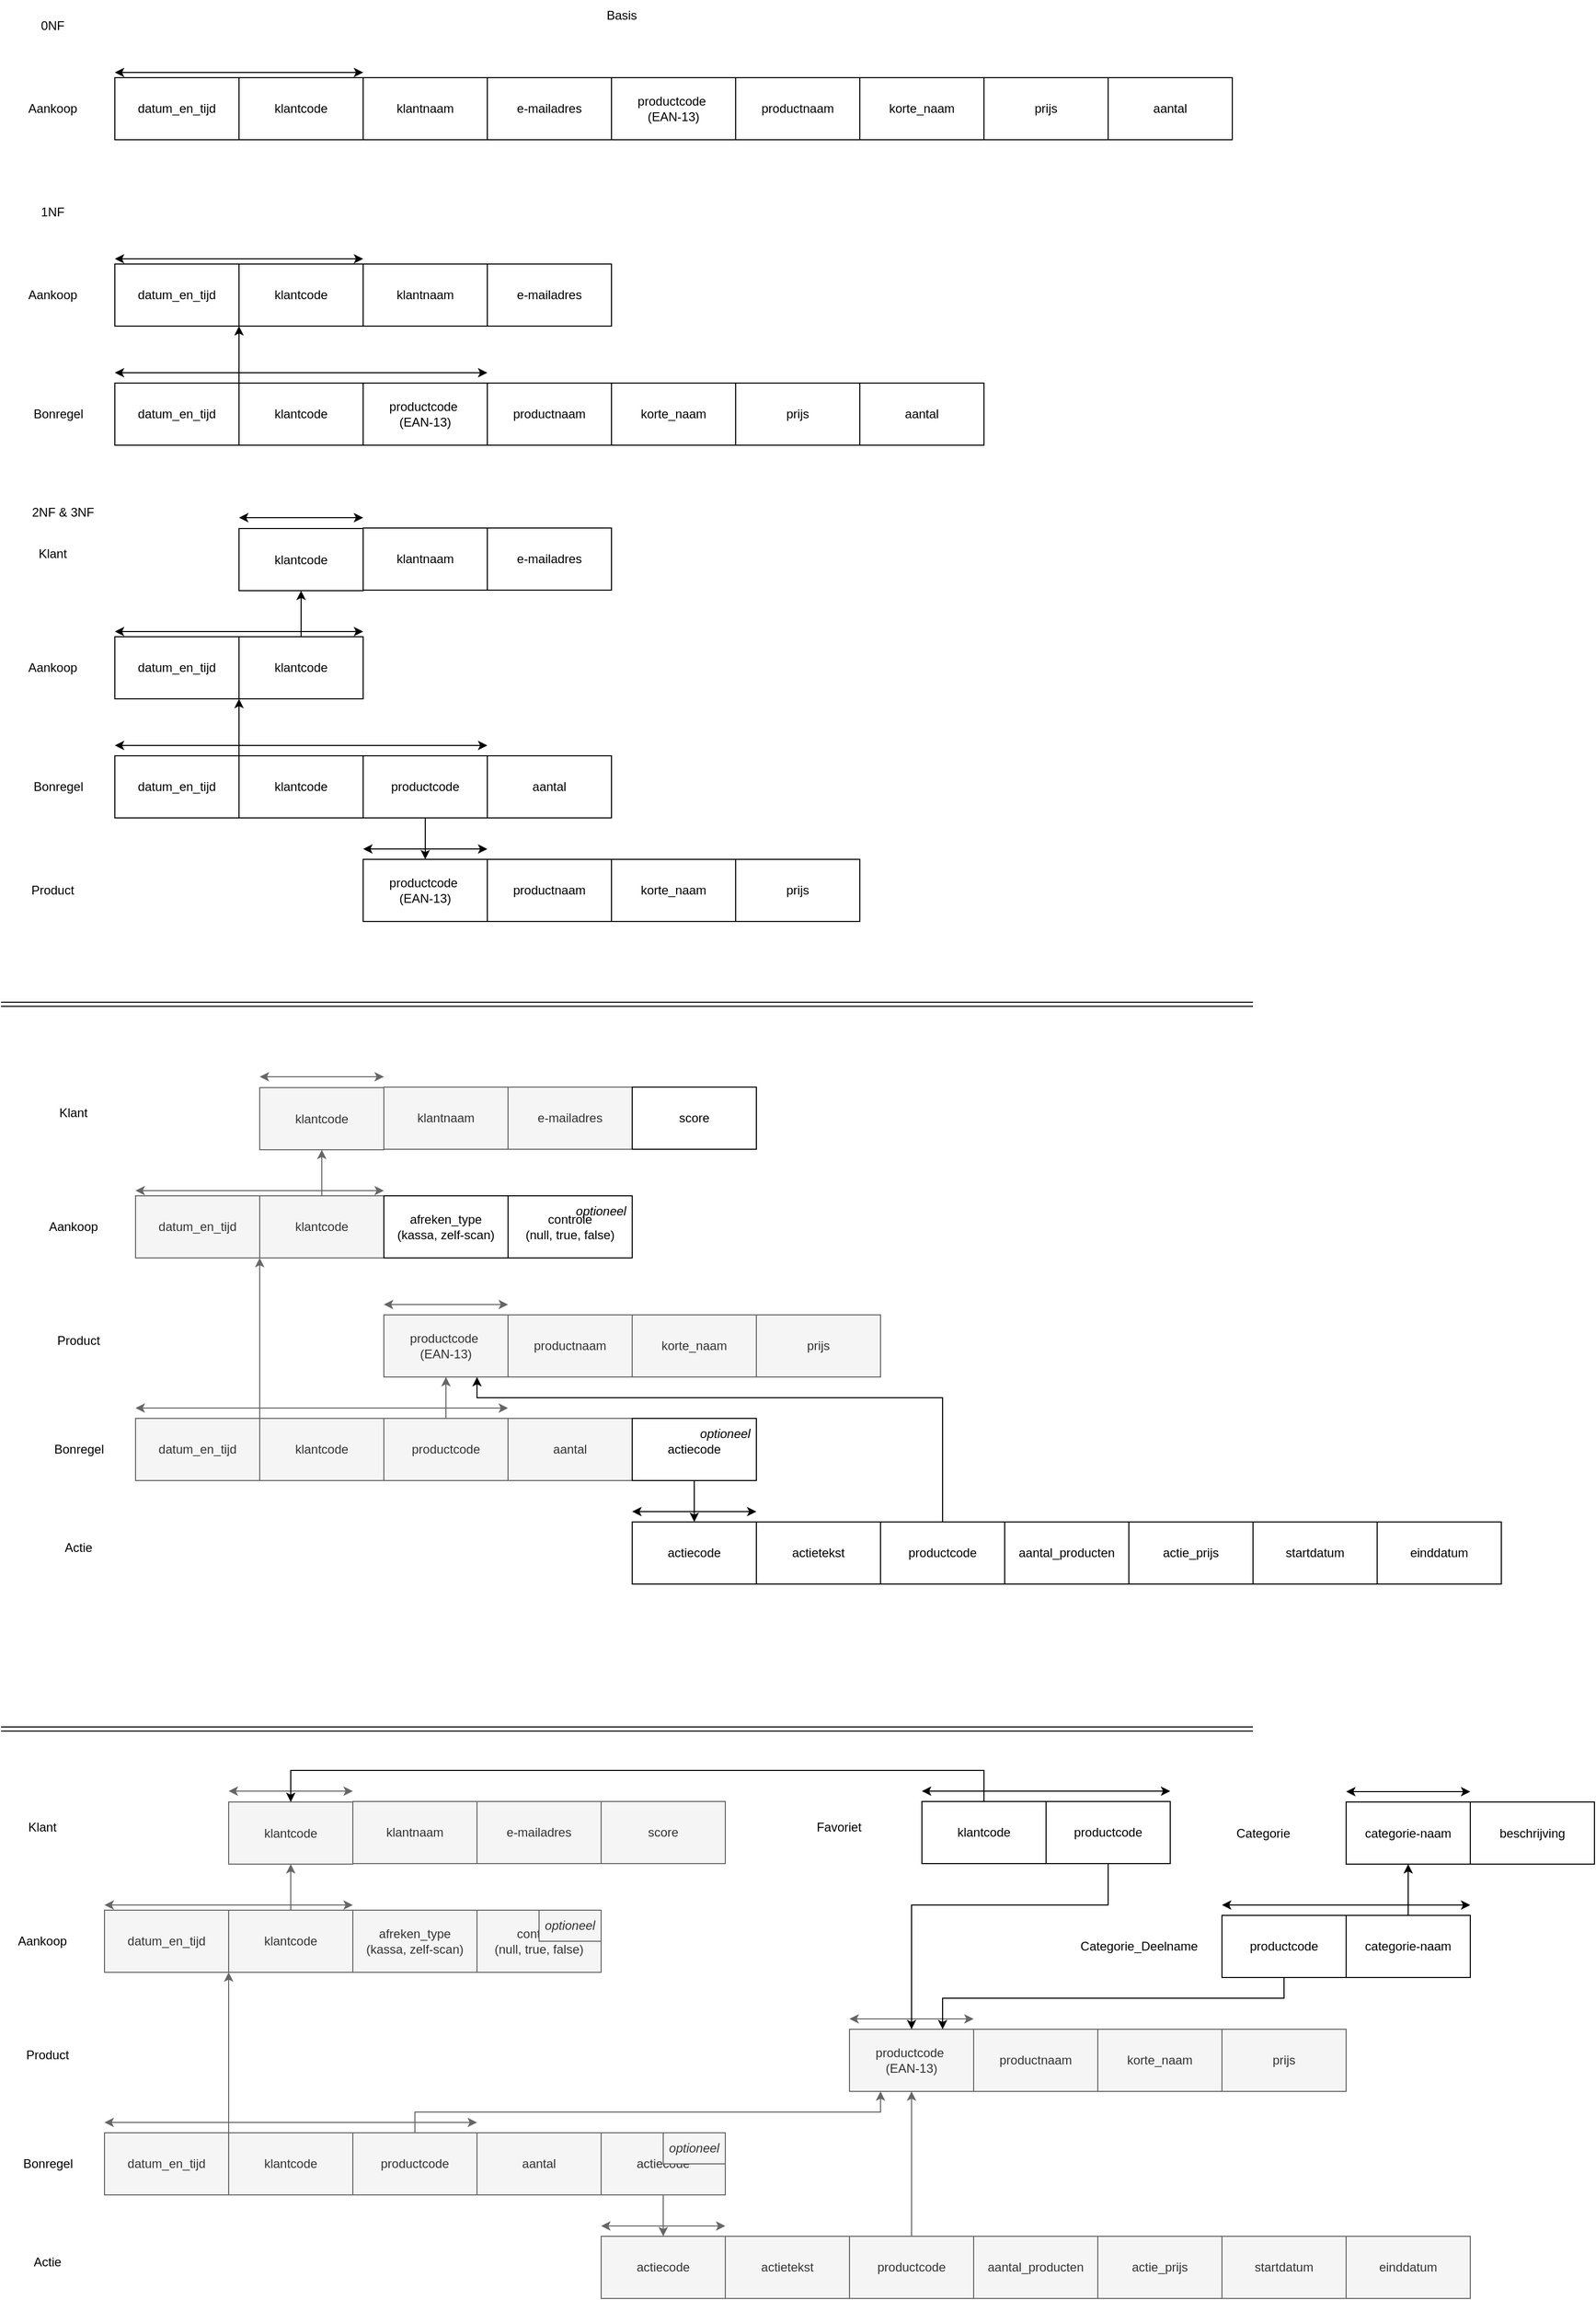 <mxfile version="28.1.2">
  <diagram name="Pagina-1" id="ez4KBVGzrwUUIV-H-W5h">
    <mxGraphModel dx="1214" dy="1118" grid="1" gridSize="10" guides="1" tooltips="1" connect="1" arrows="1" fold="1" page="1" pageScale="1" pageWidth="827" pageHeight="1169" math="0" shadow="0">
      <root>
        <mxCell id="0" />
        <mxCell id="1" parent="0" />
        <mxCell id="PQGQzHdsC42U59Fk3U6y-1" value="productcode&amp;nbsp;&lt;div&gt;(EAN-13)&lt;/div&gt;" style="rounded=0;whiteSpace=wrap;html=1;" vertex="1" parent="1">
          <mxGeometry x="610" y="105" width="120" height="60" as="geometry" />
        </mxCell>
        <mxCell id="PQGQzHdsC42U59Fk3U6y-2" value="0NF" style="text;html=1;align=center;verticalAlign=middle;whiteSpace=wrap;rounded=0;" vertex="1" parent="1">
          <mxGeometry x="40" y="40" width="60" height="30" as="geometry" />
        </mxCell>
        <mxCell id="PQGQzHdsC42U59Fk3U6y-3" value="Aankoop" style="text;html=1;align=center;verticalAlign=middle;whiteSpace=wrap;rounded=0;" vertex="1" parent="1">
          <mxGeometry x="40" y="120" width="60" height="30" as="geometry" />
        </mxCell>
        <mxCell id="PQGQzHdsC42U59Fk3U6y-4" value="productnaam" style="rounded=0;whiteSpace=wrap;html=1;" vertex="1" parent="1">
          <mxGeometry x="730" y="105" width="120" height="60" as="geometry" />
        </mxCell>
        <mxCell id="PQGQzHdsC42U59Fk3U6y-5" value="datum_en_tijd" style="rounded=0;whiteSpace=wrap;html=1;" vertex="1" parent="1">
          <mxGeometry x="130" y="105" width="120" height="60" as="geometry" />
        </mxCell>
        <mxCell id="PQGQzHdsC42U59Fk3U6y-6" value="klantcode" style="rounded=0;whiteSpace=wrap;html=1;" vertex="1" parent="1">
          <mxGeometry x="250" y="105" width="120" height="60" as="geometry" />
        </mxCell>
        <mxCell id="PQGQzHdsC42U59Fk3U6y-7" value="klantnaam" style="rounded=0;whiteSpace=wrap;html=1;" vertex="1" parent="1">
          <mxGeometry x="370" y="105" width="120" height="60" as="geometry" />
        </mxCell>
        <mxCell id="PQGQzHdsC42U59Fk3U6y-8" value="e-mailadres" style="rounded=0;whiteSpace=wrap;html=1;" vertex="1" parent="1">
          <mxGeometry x="490" y="105" width="120" height="60" as="geometry" />
        </mxCell>
        <mxCell id="PQGQzHdsC42U59Fk3U6y-9" value="korte_naam" style="rounded=0;whiteSpace=wrap;html=1;" vertex="1" parent="1">
          <mxGeometry x="850" y="105" width="120" height="60" as="geometry" />
        </mxCell>
        <mxCell id="PQGQzHdsC42U59Fk3U6y-10" value="prijs" style="rounded=0;whiteSpace=wrap;html=1;" vertex="1" parent="1">
          <mxGeometry x="970" y="105" width="120" height="60" as="geometry" />
        </mxCell>
        <mxCell id="PQGQzHdsC42U59Fk3U6y-11" value="aantal" style="rounded=0;whiteSpace=wrap;html=1;" vertex="1" parent="1">
          <mxGeometry x="1090" y="105" width="120" height="60" as="geometry" />
        </mxCell>
        <mxCell id="PQGQzHdsC42U59Fk3U6y-12" value="" style="endArrow=classic;startArrow=classic;html=1;rounded=0;" edge="1" parent="1">
          <mxGeometry width="50" height="50" relative="1" as="geometry">
            <mxPoint x="130" y="100" as="sourcePoint" />
            <mxPoint x="370" y="100" as="targetPoint" />
          </mxGeometry>
        </mxCell>
        <mxCell id="PQGQzHdsC42U59Fk3U6y-13" value="productcode&amp;nbsp;&lt;div&gt;(EAN-13)&lt;/div&gt;" style="rounded=0;whiteSpace=wrap;html=1;" vertex="1" parent="1">
          <mxGeometry x="370" y="400" width="120" height="60" as="geometry" />
        </mxCell>
        <mxCell id="PQGQzHdsC42U59Fk3U6y-14" value="1NF" style="text;html=1;align=center;verticalAlign=middle;whiteSpace=wrap;rounded=0;" vertex="1" parent="1">
          <mxGeometry x="40" y="220" width="60" height="30" as="geometry" />
        </mxCell>
        <mxCell id="PQGQzHdsC42U59Fk3U6y-15" value="Aankoop" style="text;html=1;align=center;verticalAlign=middle;whiteSpace=wrap;rounded=0;" vertex="1" parent="1">
          <mxGeometry x="40" y="300" width="60" height="30" as="geometry" />
        </mxCell>
        <mxCell id="PQGQzHdsC42U59Fk3U6y-16" value="productnaam" style="rounded=0;whiteSpace=wrap;html=1;" vertex="1" parent="1">
          <mxGeometry x="490" y="400" width="120" height="60" as="geometry" />
        </mxCell>
        <mxCell id="PQGQzHdsC42U59Fk3U6y-17" value="datum_en_tijd" style="rounded=0;whiteSpace=wrap;html=1;" vertex="1" parent="1">
          <mxGeometry x="130" y="285" width="120" height="60" as="geometry" />
        </mxCell>
        <mxCell id="PQGQzHdsC42U59Fk3U6y-18" value="klantcode" style="rounded=0;whiteSpace=wrap;html=1;" vertex="1" parent="1">
          <mxGeometry x="250" y="285" width="120" height="60" as="geometry" />
        </mxCell>
        <mxCell id="PQGQzHdsC42U59Fk3U6y-19" value="klantnaam" style="rounded=0;whiteSpace=wrap;html=1;" vertex="1" parent="1">
          <mxGeometry x="370" y="285" width="120" height="60" as="geometry" />
        </mxCell>
        <mxCell id="PQGQzHdsC42U59Fk3U6y-20" value="e-mailadres" style="rounded=0;whiteSpace=wrap;html=1;" vertex="1" parent="1">
          <mxGeometry x="490" y="285" width="120" height="60" as="geometry" />
        </mxCell>
        <mxCell id="PQGQzHdsC42U59Fk3U6y-21" value="korte_naam" style="rounded=0;whiteSpace=wrap;html=1;" vertex="1" parent="1">
          <mxGeometry x="610" y="400" width="120" height="60" as="geometry" />
        </mxCell>
        <mxCell id="PQGQzHdsC42U59Fk3U6y-22" value="prijs" style="rounded=0;whiteSpace=wrap;html=1;" vertex="1" parent="1">
          <mxGeometry x="730" y="400" width="120" height="60" as="geometry" />
        </mxCell>
        <mxCell id="PQGQzHdsC42U59Fk3U6y-23" value="aantal" style="rounded=0;whiteSpace=wrap;html=1;" vertex="1" parent="1">
          <mxGeometry x="850" y="400" width="120" height="60" as="geometry" />
        </mxCell>
        <mxCell id="PQGQzHdsC42U59Fk3U6y-24" value="" style="endArrow=classic;startArrow=classic;html=1;rounded=0;" edge="1" parent="1">
          <mxGeometry width="50" height="50" relative="1" as="geometry">
            <mxPoint x="130" y="280" as="sourcePoint" />
            <mxPoint x="370" y="280" as="targetPoint" />
          </mxGeometry>
        </mxCell>
        <mxCell id="PQGQzHdsC42U59Fk3U6y-25" value="datum_en_tijd" style="rounded=0;whiteSpace=wrap;html=1;" vertex="1" parent="1">
          <mxGeometry x="130" y="400" width="120" height="60" as="geometry" />
        </mxCell>
        <mxCell id="PQGQzHdsC42U59Fk3U6y-26" value="klantcode" style="rounded=0;whiteSpace=wrap;html=1;" vertex="1" parent="1">
          <mxGeometry x="250" y="400" width="120" height="60" as="geometry" />
        </mxCell>
        <mxCell id="PQGQzHdsC42U59Fk3U6y-27" value="Bonregel" style="text;html=1;align=center;verticalAlign=middle;resizable=0;points=[];autosize=1;strokeColor=none;fillColor=none;" vertex="1" parent="1">
          <mxGeometry x="40" y="415" width="70" height="30" as="geometry" />
        </mxCell>
        <mxCell id="PQGQzHdsC42U59Fk3U6y-28" value="" style="endArrow=classic;startArrow=classic;html=1;rounded=0;" edge="1" parent="1">
          <mxGeometry width="50" height="50" relative="1" as="geometry">
            <mxPoint x="130" y="390" as="sourcePoint" />
            <mxPoint x="490" y="390" as="targetPoint" />
          </mxGeometry>
        </mxCell>
        <mxCell id="PQGQzHdsC42U59Fk3U6y-29" value="productcode" style="rounded=0;whiteSpace=wrap;html=1;" vertex="1" parent="1">
          <mxGeometry x="370" y="760" width="120" height="60" as="geometry" />
        </mxCell>
        <mxCell id="PQGQzHdsC42U59Fk3U6y-30" value="2NF &amp;amp; 3NF" style="text;html=1;align=center;verticalAlign=middle;whiteSpace=wrap;rounded=0;" vertex="1" parent="1">
          <mxGeometry x="40" y="510" width="80" height="30" as="geometry" />
        </mxCell>
        <mxCell id="PQGQzHdsC42U59Fk3U6y-31" value="Aankoop" style="text;html=1;align=center;verticalAlign=middle;whiteSpace=wrap;rounded=0;" vertex="1" parent="1">
          <mxGeometry x="40" y="660" width="60" height="30" as="geometry" />
        </mxCell>
        <mxCell id="PQGQzHdsC42U59Fk3U6y-32" value="productnaam" style="rounded=0;whiteSpace=wrap;html=1;" vertex="1" parent="1">
          <mxGeometry x="490" y="860" width="120" height="60" as="geometry" />
        </mxCell>
        <mxCell id="PQGQzHdsC42U59Fk3U6y-33" value="datum_en_tijd" style="rounded=0;whiteSpace=wrap;html=1;" vertex="1" parent="1">
          <mxGeometry x="130" y="645" width="120" height="60" as="geometry" />
        </mxCell>
        <mxCell id="PQGQzHdsC42U59Fk3U6y-34" value="klantcode" style="rounded=0;whiteSpace=wrap;html=1;" vertex="1" parent="1">
          <mxGeometry x="250" y="645" width="120" height="60" as="geometry" />
        </mxCell>
        <mxCell id="PQGQzHdsC42U59Fk3U6y-35" value="klantnaam" style="rounded=0;whiteSpace=wrap;html=1;" vertex="1" parent="1">
          <mxGeometry x="370" y="540" width="120" height="60" as="geometry" />
        </mxCell>
        <mxCell id="PQGQzHdsC42U59Fk3U6y-36" value="e-mailadres" style="rounded=0;whiteSpace=wrap;html=1;" vertex="1" parent="1">
          <mxGeometry x="490" y="540" width="120" height="60" as="geometry" />
        </mxCell>
        <mxCell id="PQGQzHdsC42U59Fk3U6y-37" value="korte_naam" style="rounded=0;whiteSpace=wrap;html=1;" vertex="1" parent="1">
          <mxGeometry x="610" y="860" width="120" height="60" as="geometry" />
        </mxCell>
        <mxCell id="PQGQzHdsC42U59Fk3U6y-38" value="prijs" style="rounded=0;whiteSpace=wrap;html=1;" vertex="1" parent="1">
          <mxGeometry x="730" y="860" width="120" height="60" as="geometry" />
        </mxCell>
        <mxCell id="PQGQzHdsC42U59Fk3U6y-39" value="aantal" style="rounded=0;whiteSpace=wrap;html=1;" vertex="1" parent="1">
          <mxGeometry x="490" y="760" width="120" height="60" as="geometry" />
        </mxCell>
        <mxCell id="PQGQzHdsC42U59Fk3U6y-40" value="" style="endArrow=classic;startArrow=classic;html=1;rounded=0;" edge="1" parent="1">
          <mxGeometry width="50" height="50" relative="1" as="geometry">
            <mxPoint x="130" y="640" as="sourcePoint" />
            <mxPoint x="370" y="640" as="targetPoint" />
          </mxGeometry>
        </mxCell>
        <mxCell id="PQGQzHdsC42U59Fk3U6y-41" value="datum_en_tijd" style="rounded=0;whiteSpace=wrap;html=1;" vertex="1" parent="1">
          <mxGeometry x="130" y="760" width="120" height="60" as="geometry" />
        </mxCell>
        <mxCell id="PQGQzHdsC42U59Fk3U6y-42" value="klantcode" style="rounded=0;whiteSpace=wrap;html=1;" vertex="1" parent="1">
          <mxGeometry x="250" y="760" width="120" height="60" as="geometry" />
        </mxCell>
        <mxCell id="PQGQzHdsC42U59Fk3U6y-43" value="Bonregel" style="text;html=1;align=center;verticalAlign=middle;resizable=0;points=[];autosize=1;strokeColor=none;fillColor=none;" vertex="1" parent="1">
          <mxGeometry x="40" y="775" width="70" height="30" as="geometry" />
        </mxCell>
        <mxCell id="PQGQzHdsC42U59Fk3U6y-44" value="" style="endArrow=classic;startArrow=classic;html=1;rounded=0;" edge="1" parent="1">
          <mxGeometry width="50" height="50" relative="1" as="geometry">
            <mxPoint x="130" y="750" as="sourcePoint" />
            <mxPoint x="490" y="750" as="targetPoint" />
          </mxGeometry>
        </mxCell>
        <mxCell id="PQGQzHdsC42U59Fk3U6y-45" value="klantcode" style="rounded=0;whiteSpace=wrap;html=1;" vertex="1" parent="1">
          <mxGeometry x="250" y="540.5" width="120" height="60" as="geometry" />
        </mxCell>
        <mxCell id="PQGQzHdsC42U59Fk3U6y-46" value="" style="endArrow=classic;html=1;rounded=0;entryX=0;entryY=1;entryDx=0;entryDy=0;" edge="1" parent="1" target="PQGQzHdsC42U59Fk3U6y-18">
          <mxGeometry width="50" height="50" relative="1" as="geometry">
            <mxPoint x="250" y="400" as="sourcePoint" />
            <mxPoint x="300" y="350" as="targetPoint" />
          </mxGeometry>
        </mxCell>
        <mxCell id="PQGQzHdsC42U59Fk3U6y-47" value="" style="endArrow=classic;html=1;rounded=0;exitX=0.5;exitY=0;exitDx=0;exitDy=0;entryX=0.5;entryY=1;entryDx=0;entryDy=0;" edge="1" parent="1" source="PQGQzHdsC42U59Fk3U6y-34" target="PQGQzHdsC42U59Fk3U6y-45">
          <mxGeometry width="50" height="50" relative="1" as="geometry">
            <mxPoint x="450" y="690" as="sourcePoint" />
            <mxPoint x="500" y="640" as="targetPoint" />
          </mxGeometry>
        </mxCell>
        <mxCell id="PQGQzHdsC42U59Fk3U6y-48" value="" style="endArrow=classic;startArrow=classic;html=1;rounded=0;" edge="1" parent="1">
          <mxGeometry width="50" height="50" relative="1" as="geometry">
            <mxPoint x="250" y="530" as="sourcePoint" />
            <mxPoint x="370" y="530" as="targetPoint" />
          </mxGeometry>
        </mxCell>
        <mxCell id="PQGQzHdsC42U59Fk3U6y-49" value="Klant" style="text;html=1;align=center;verticalAlign=middle;whiteSpace=wrap;rounded=0;" vertex="1" parent="1">
          <mxGeometry x="40" y="550" width="60" height="30" as="geometry" />
        </mxCell>
        <mxCell id="PQGQzHdsC42U59Fk3U6y-50" value="" style="endArrow=classic;html=1;rounded=0;entryX=0;entryY=1;entryDx=0;entryDy=0;" edge="1" parent="1" target="PQGQzHdsC42U59Fk3U6y-34">
          <mxGeometry width="50" height="50" relative="1" as="geometry">
            <mxPoint x="250" y="760" as="sourcePoint" />
            <mxPoint x="300" y="710" as="targetPoint" />
          </mxGeometry>
        </mxCell>
        <mxCell id="PQGQzHdsC42U59Fk3U6y-51" value="productcode&amp;nbsp;&lt;div&gt;(EAN-13)&lt;/div&gt;" style="rounded=0;whiteSpace=wrap;html=1;" vertex="1" parent="1">
          <mxGeometry x="370" y="860" width="120" height="60" as="geometry" />
        </mxCell>
        <mxCell id="PQGQzHdsC42U59Fk3U6y-52" value="" style="endArrow=classic;startArrow=classic;html=1;rounded=0;" edge="1" parent="1">
          <mxGeometry width="50" height="50" relative="1" as="geometry">
            <mxPoint x="370" y="850" as="sourcePoint" />
            <mxPoint x="490" y="850" as="targetPoint" />
          </mxGeometry>
        </mxCell>
        <mxCell id="PQGQzHdsC42U59Fk3U6y-53" value="" style="endArrow=classic;html=1;rounded=0;exitX=0.5;exitY=1;exitDx=0;exitDy=0;entryX=0.5;entryY=0;entryDx=0;entryDy=0;" edge="1" parent="1" source="PQGQzHdsC42U59Fk3U6y-29" target="PQGQzHdsC42U59Fk3U6y-51">
          <mxGeometry width="50" height="50" relative="1" as="geometry">
            <mxPoint x="520" y="700" as="sourcePoint" />
            <mxPoint x="570" y="650" as="targetPoint" />
          </mxGeometry>
        </mxCell>
        <mxCell id="PQGQzHdsC42U59Fk3U6y-54" value="Product" style="text;html=1;align=center;verticalAlign=middle;whiteSpace=wrap;rounded=0;" vertex="1" parent="1">
          <mxGeometry x="40" y="875" width="60" height="30" as="geometry" />
        </mxCell>
        <mxCell id="PQGQzHdsC42U59Fk3U6y-55" value="" style="shape=link;html=1;rounded=0;" edge="1" parent="1">
          <mxGeometry width="100" relative="1" as="geometry">
            <mxPoint x="20" y="1000" as="sourcePoint" />
            <mxPoint x="1230" y="1000" as="targetPoint" />
          </mxGeometry>
        </mxCell>
        <mxCell id="PQGQzHdsC42U59Fk3U6y-56" value="Basis" style="text;html=1;align=center;verticalAlign=middle;whiteSpace=wrap;rounded=0;" vertex="1" parent="1">
          <mxGeometry x="590" y="30" width="60" height="30" as="geometry" />
        </mxCell>
        <mxCell id="PQGQzHdsC42U59Fk3U6y-57" value="productcode" style="rounded=0;whiteSpace=wrap;html=1;fillColor=#f5f5f5;fontColor=#333333;strokeColor=#666666;" vertex="1" parent="1">
          <mxGeometry x="390" y="1400" width="120" height="60" as="geometry" />
        </mxCell>
        <mxCell id="PQGQzHdsC42U59Fk3U6y-59" value="Aankoop" style="text;html=1;align=center;verticalAlign=middle;whiteSpace=wrap;rounded=0;" vertex="1" parent="1">
          <mxGeometry x="60" y="1200" width="60" height="30" as="geometry" />
        </mxCell>
        <mxCell id="PQGQzHdsC42U59Fk3U6y-60" value="productnaam" style="rounded=0;whiteSpace=wrap;html=1;fillColor=#f5f5f5;fontColor=#333333;strokeColor=#666666;" vertex="1" parent="1">
          <mxGeometry x="510" y="1300" width="120" height="60" as="geometry" />
        </mxCell>
        <mxCell id="PQGQzHdsC42U59Fk3U6y-61" value="datum_en_tijd" style="rounded=0;whiteSpace=wrap;html=1;fillColor=#f5f5f5;fontColor=#333333;strokeColor=#666666;" vertex="1" parent="1">
          <mxGeometry x="150" y="1185" width="120" height="60" as="geometry" />
        </mxCell>
        <mxCell id="PQGQzHdsC42U59Fk3U6y-62" value="klantcode" style="rounded=0;whiteSpace=wrap;html=1;fillColor=#f5f5f5;fontColor=#333333;strokeColor=#666666;" vertex="1" parent="1">
          <mxGeometry x="270" y="1185" width="120" height="60" as="geometry" />
        </mxCell>
        <mxCell id="PQGQzHdsC42U59Fk3U6y-63" value="klantnaam" style="rounded=0;whiteSpace=wrap;html=1;fillColor=#f5f5f5;fontColor=#333333;strokeColor=#666666;" vertex="1" parent="1">
          <mxGeometry x="390" y="1080" width="120" height="60" as="geometry" />
        </mxCell>
        <mxCell id="PQGQzHdsC42U59Fk3U6y-64" value="e-mailadres" style="rounded=0;whiteSpace=wrap;html=1;fillColor=#f5f5f5;fontColor=#333333;strokeColor=#666666;" vertex="1" parent="1">
          <mxGeometry x="510" y="1080" width="120" height="60" as="geometry" />
        </mxCell>
        <mxCell id="PQGQzHdsC42U59Fk3U6y-65" value="korte_naam" style="rounded=0;whiteSpace=wrap;html=1;fillColor=#f5f5f5;fontColor=#333333;strokeColor=#666666;" vertex="1" parent="1">
          <mxGeometry x="630" y="1300" width="120" height="60" as="geometry" />
        </mxCell>
        <mxCell id="PQGQzHdsC42U59Fk3U6y-66" value="prijs" style="rounded=0;whiteSpace=wrap;html=1;fillColor=#f5f5f5;fontColor=#333333;strokeColor=#666666;" vertex="1" parent="1">
          <mxGeometry x="750" y="1300" width="120" height="60" as="geometry" />
        </mxCell>
        <mxCell id="PQGQzHdsC42U59Fk3U6y-67" value="aantal" style="rounded=0;whiteSpace=wrap;html=1;fillColor=#f5f5f5;fontColor=#333333;strokeColor=#666666;" vertex="1" parent="1">
          <mxGeometry x="510" y="1400" width="120" height="60" as="geometry" />
        </mxCell>
        <mxCell id="PQGQzHdsC42U59Fk3U6y-68" value="" style="endArrow=classic;startArrow=classic;html=1;rounded=0;fillColor=#f5f5f5;strokeColor=#666666;" edge="1" parent="1">
          <mxGeometry width="50" height="50" relative="1" as="geometry">
            <mxPoint x="150" y="1180" as="sourcePoint" />
            <mxPoint x="390" y="1180" as="targetPoint" />
          </mxGeometry>
        </mxCell>
        <mxCell id="PQGQzHdsC42U59Fk3U6y-69" value="datum_en_tijd" style="rounded=0;whiteSpace=wrap;html=1;fillColor=#f5f5f5;fontColor=#333333;strokeColor=#666666;" vertex="1" parent="1">
          <mxGeometry x="150" y="1400" width="120" height="60" as="geometry" />
        </mxCell>
        <mxCell id="PQGQzHdsC42U59Fk3U6y-70" value="klantcode" style="rounded=0;whiteSpace=wrap;html=1;fillColor=#f5f5f5;fontColor=#333333;strokeColor=#666666;" vertex="1" parent="1">
          <mxGeometry x="270" y="1400" width="120" height="60" as="geometry" />
        </mxCell>
        <mxCell id="PQGQzHdsC42U59Fk3U6y-71" value="Bonregel" style="text;html=1;align=center;verticalAlign=middle;resizable=0;points=[];autosize=1;strokeColor=none;fillColor=none;" vertex="1" parent="1">
          <mxGeometry x="60" y="1415" width="70" height="30" as="geometry" />
        </mxCell>
        <mxCell id="PQGQzHdsC42U59Fk3U6y-72" value="" style="endArrow=classic;startArrow=classic;html=1;rounded=0;fillColor=#f5f5f5;strokeColor=#666666;" edge="1" parent="1">
          <mxGeometry width="50" height="50" relative="1" as="geometry">
            <mxPoint x="150" y="1390" as="sourcePoint" />
            <mxPoint x="510" y="1390" as="targetPoint" />
          </mxGeometry>
        </mxCell>
        <mxCell id="PQGQzHdsC42U59Fk3U6y-73" value="klantcode" style="rounded=0;whiteSpace=wrap;html=1;fillColor=#f5f5f5;fontColor=#333333;strokeColor=#666666;" vertex="1" parent="1">
          <mxGeometry x="270" y="1080.5" width="120" height="60" as="geometry" />
        </mxCell>
        <mxCell id="PQGQzHdsC42U59Fk3U6y-74" value="" style="endArrow=classic;html=1;rounded=0;exitX=0.5;exitY=0;exitDx=0;exitDy=0;entryX=0.5;entryY=1;entryDx=0;entryDy=0;fillColor=#f5f5f5;strokeColor=#666666;" edge="1" parent="1" source="PQGQzHdsC42U59Fk3U6y-62" target="PQGQzHdsC42U59Fk3U6y-73">
          <mxGeometry width="50" height="50" relative="1" as="geometry">
            <mxPoint x="470" y="1230" as="sourcePoint" />
            <mxPoint x="520" y="1180" as="targetPoint" />
          </mxGeometry>
        </mxCell>
        <mxCell id="PQGQzHdsC42U59Fk3U6y-75" value="" style="endArrow=classic;startArrow=classic;html=1;rounded=0;fillColor=#f5f5f5;strokeColor=#666666;" edge="1" parent="1">
          <mxGeometry width="50" height="50" relative="1" as="geometry">
            <mxPoint x="270" y="1070" as="sourcePoint" />
            <mxPoint x="390" y="1070" as="targetPoint" />
          </mxGeometry>
        </mxCell>
        <mxCell id="PQGQzHdsC42U59Fk3U6y-76" value="Klant" style="text;html=1;align=center;verticalAlign=middle;whiteSpace=wrap;rounded=0;" vertex="1" parent="1">
          <mxGeometry x="60" y="1090" width="60" height="30" as="geometry" />
        </mxCell>
        <mxCell id="PQGQzHdsC42U59Fk3U6y-77" value="" style="endArrow=classic;html=1;rounded=0;entryX=0;entryY=1;entryDx=0;entryDy=0;fillColor=#f5f5f5;strokeColor=#666666;exitX=0;exitY=0;exitDx=0;exitDy=0;" edge="1" parent="1" target="PQGQzHdsC42U59Fk3U6y-62" source="PQGQzHdsC42U59Fk3U6y-70">
          <mxGeometry width="50" height="50" relative="1" as="geometry">
            <mxPoint x="270" y="1300" as="sourcePoint" />
            <mxPoint x="320" y="1250" as="targetPoint" />
          </mxGeometry>
        </mxCell>
        <mxCell id="PQGQzHdsC42U59Fk3U6y-78" value="productcode&amp;nbsp;&lt;div&gt;(EAN-13)&lt;/div&gt;" style="rounded=0;whiteSpace=wrap;html=1;fillColor=#f5f5f5;fontColor=#333333;strokeColor=#666666;" vertex="1" parent="1">
          <mxGeometry x="390" y="1300" width="120" height="60" as="geometry" />
        </mxCell>
        <mxCell id="PQGQzHdsC42U59Fk3U6y-79" value="" style="endArrow=classic;startArrow=classic;html=1;rounded=0;fillColor=#f5f5f5;strokeColor=#666666;" edge="1" parent="1">
          <mxGeometry width="50" height="50" relative="1" as="geometry">
            <mxPoint x="390" y="1290" as="sourcePoint" />
            <mxPoint x="510" y="1290" as="targetPoint" />
          </mxGeometry>
        </mxCell>
        <mxCell id="PQGQzHdsC42U59Fk3U6y-80" value="" style="endArrow=classic;html=1;rounded=0;fillColor=#f5f5f5;strokeColor=#666666;" edge="1" parent="1">
          <mxGeometry width="50" height="50" relative="1" as="geometry">
            <mxPoint x="450" y="1400" as="sourcePoint" />
            <mxPoint x="450" y="1360" as="targetPoint" />
          </mxGeometry>
        </mxCell>
        <mxCell id="PQGQzHdsC42U59Fk3U6y-81" value="Product" style="text;html=1;align=center;verticalAlign=middle;whiteSpace=wrap;rounded=0;" vertex="1" parent="1">
          <mxGeometry x="65" y="1310" width="60" height="30" as="geometry" />
        </mxCell>
        <mxCell id="PQGQzHdsC42U59Fk3U6y-82" value="score" style="rounded=0;whiteSpace=wrap;html=1;" vertex="1" parent="1">
          <mxGeometry x="630" y="1080" width="120" height="60" as="geometry" />
        </mxCell>
        <mxCell id="PQGQzHdsC42U59Fk3U6y-83" value="afreken_type&lt;div&gt;(kassa, zelf-scan)&lt;/div&gt;" style="rounded=0;whiteSpace=wrap;html=1;" vertex="1" parent="1">
          <mxGeometry x="390" y="1185" width="120" height="60" as="geometry" />
        </mxCell>
        <mxCell id="PQGQzHdsC42U59Fk3U6y-84" value="controle&lt;div&gt;(null, true, false)&lt;/div&gt;" style="rounded=0;whiteSpace=wrap;html=1;" vertex="1" parent="1">
          <mxGeometry x="510" y="1185" width="120" height="60" as="geometry" />
        </mxCell>
        <mxCell id="PQGQzHdsC42U59Fk3U6y-85" value="actiecode" style="rounded=0;whiteSpace=wrap;html=1;" vertex="1" parent="1">
          <mxGeometry x="630" y="1500" width="120" height="60" as="geometry" />
        </mxCell>
        <mxCell id="PQGQzHdsC42U59Fk3U6y-86" value="actiecode" style="rounded=0;whiteSpace=wrap;html=1;" vertex="1" parent="1">
          <mxGeometry x="630" y="1400" width="120" height="60" as="geometry" />
        </mxCell>
        <mxCell id="PQGQzHdsC42U59Fk3U6y-87" value="Actie" style="text;html=1;align=center;verticalAlign=middle;whiteSpace=wrap;rounded=0;" vertex="1" parent="1">
          <mxGeometry x="65" y="1510" width="60" height="30" as="geometry" />
        </mxCell>
        <mxCell id="PQGQzHdsC42U59Fk3U6y-89" value="" style="endArrow=classic;startArrow=classic;html=1;rounded=0;" edge="1" parent="1">
          <mxGeometry width="50" height="50" relative="1" as="geometry">
            <mxPoint x="630" y="1490" as="sourcePoint" />
            <mxPoint x="750" y="1490" as="targetPoint" />
          </mxGeometry>
        </mxCell>
        <mxCell id="PQGQzHdsC42U59Fk3U6y-90" value="" style="endArrow=classic;html=1;rounded=0;exitX=0.5;exitY=1;exitDx=0;exitDy=0;" edge="1" parent="1" source="PQGQzHdsC42U59Fk3U6y-86" target="PQGQzHdsC42U59Fk3U6y-85">
          <mxGeometry width="50" height="50" relative="1" as="geometry">
            <mxPoint x="690" y="1480" as="sourcePoint" />
            <mxPoint x="740" y="1410" as="targetPoint" />
          </mxGeometry>
        </mxCell>
        <mxCell id="PQGQzHdsC42U59Fk3U6y-91" value="actietekst" style="rounded=0;whiteSpace=wrap;html=1;" vertex="1" parent="1">
          <mxGeometry x="750" y="1500" width="120" height="60" as="geometry" />
        </mxCell>
        <mxCell id="PQGQzHdsC42U59Fk3U6y-92" value="productcode" style="rounded=0;whiteSpace=wrap;html=1;" vertex="1" parent="1">
          <mxGeometry x="870" y="1500" width="120" height="60" as="geometry" />
        </mxCell>
        <mxCell id="PQGQzHdsC42U59Fk3U6y-93" value="" style="endArrow=classic;html=1;rounded=0;exitX=0.5;exitY=0;exitDx=0;exitDy=0;entryX=0.75;entryY=1;entryDx=0;entryDy=0;" edge="1" parent="1" source="PQGQzHdsC42U59Fk3U6y-92" target="PQGQzHdsC42U59Fk3U6y-78">
          <mxGeometry width="50" height="50" relative="1" as="geometry">
            <mxPoint x="1010" y="1430" as="sourcePoint" />
            <mxPoint x="1060" y="1380" as="targetPoint" />
            <Array as="points">
              <mxPoint x="930" y="1380" />
              <mxPoint x="480" y="1380" />
            </Array>
          </mxGeometry>
        </mxCell>
        <mxCell id="PQGQzHdsC42U59Fk3U6y-95" value="optioneel" style="text;html=1;align=center;verticalAlign=middle;whiteSpace=wrap;rounded=0;fontStyle=2" vertex="1" parent="1">
          <mxGeometry x="690" y="1400" width="60" height="30" as="geometry" />
        </mxCell>
        <mxCell id="PQGQzHdsC42U59Fk3U6y-96" value="optioneel" style="text;html=1;align=center;verticalAlign=middle;whiteSpace=wrap;rounded=0;fontStyle=2" vertex="1" parent="1">
          <mxGeometry x="570" y="1185" width="60" height="30" as="geometry" />
        </mxCell>
        <mxCell id="PQGQzHdsC42U59Fk3U6y-97" value="aantal_producten" style="rounded=0;whiteSpace=wrap;html=1;" vertex="1" parent="1">
          <mxGeometry x="990" y="1500" width="120" height="60" as="geometry" />
        </mxCell>
        <mxCell id="PQGQzHdsC42U59Fk3U6y-98" value="actie_prijs" style="rounded=0;whiteSpace=wrap;html=1;" vertex="1" parent="1">
          <mxGeometry x="1110" y="1500" width="120" height="60" as="geometry" />
        </mxCell>
        <mxCell id="PQGQzHdsC42U59Fk3U6y-99" value="startdatum" style="rounded=0;whiteSpace=wrap;html=1;" vertex="1" parent="1">
          <mxGeometry x="1230" y="1500" width="120" height="60" as="geometry" />
        </mxCell>
        <mxCell id="PQGQzHdsC42U59Fk3U6y-100" value="einddatum" style="rounded=0;whiteSpace=wrap;html=1;" vertex="1" parent="1">
          <mxGeometry x="1350" y="1500" width="120" height="60" as="geometry" />
        </mxCell>
        <mxCell id="PQGQzHdsC42U59Fk3U6y-101" value="productcode" style="rounded=0;whiteSpace=wrap;html=1;fillColor=#f5f5f5;fontColor=#333333;strokeColor=#666666;" vertex="1" parent="1">
          <mxGeometry x="360" y="2090" width="120" height="60" as="geometry" />
        </mxCell>
        <mxCell id="PQGQzHdsC42U59Fk3U6y-102" value="Aankoop" style="text;html=1;align=center;verticalAlign=middle;whiteSpace=wrap;rounded=0;" vertex="1" parent="1">
          <mxGeometry x="30" y="1890" width="60" height="30" as="geometry" />
        </mxCell>
        <mxCell id="PQGQzHdsC42U59Fk3U6y-103" value="productnaam" style="rounded=0;whiteSpace=wrap;html=1;fillColor=#f5f5f5;fontColor=#333333;strokeColor=#666666;" vertex="1" parent="1">
          <mxGeometry x="960" y="1990" width="120" height="60" as="geometry" />
        </mxCell>
        <mxCell id="PQGQzHdsC42U59Fk3U6y-104" value="datum_en_tijd" style="rounded=0;whiteSpace=wrap;html=1;fillColor=#f5f5f5;fontColor=#333333;strokeColor=#666666;" vertex="1" parent="1">
          <mxGeometry x="120" y="1875" width="120" height="60" as="geometry" />
        </mxCell>
        <mxCell id="PQGQzHdsC42U59Fk3U6y-105" value="klantcode" style="rounded=0;whiteSpace=wrap;html=1;fillColor=#f5f5f5;fontColor=#333333;strokeColor=#666666;" vertex="1" parent="1">
          <mxGeometry x="240" y="1875" width="120" height="60" as="geometry" />
        </mxCell>
        <mxCell id="PQGQzHdsC42U59Fk3U6y-106" value="klantnaam" style="rounded=0;whiteSpace=wrap;html=1;fillColor=#f5f5f5;fontColor=#333333;strokeColor=#666666;" vertex="1" parent="1">
          <mxGeometry x="360" y="1770" width="120" height="60" as="geometry" />
        </mxCell>
        <mxCell id="PQGQzHdsC42U59Fk3U6y-107" value="e-mailadres" style="rounded=0;whiteSpace=wrap;html=1;fillColor=#f5f5f5;fontColor=#333333;strokeColor=#666666;" vertex="1" parent="1">
          <mxGeometry x="480" y="1770" width="120" height="60" as="geometry" />
        </mxCell>
        <mxCell id="PQGQzHdsC42U59Fk3U6y-108" value="korte_naam" style="rounded=0;whiteSpace=wrap;html=1;fillColor=#f5f5f5;fontColor=#333333;strokeColor=#666666;" vertex="1" parent="1">
          <mxGeometry x="1080" y="1990" width="120" height="60" as="geometry" />
        </mxCell>
        <mxCell id="PQGQzHdsC42U59Fk3U6y-109" value="prijs" style="rounded=0;whiteSpace=wrap;html=1;fillColor=#f5f5f5;fontColor=#333333;strokeColor=#666666;" vertex="1" parent="1">
          <mxGeometry x="1200" y="1990" width="120" height="60" as="geometry" />
        </mxCell>
        <mxCell id="PQGQzHdsC42U59Fk3U6y-110" value="aantal" style="rounded=0;whiteSpace=wrap;html=1;fillColor=#f5f5f5;fontColor=#333333;strokeColor=#666666;" vertex="1" parent="1">
          <mxGeometry x="480" y="2090" width="120" height="60" as="geometry" />
        </mxCell>
        <mxCell id="PQGQzHdsC42U59Fk3U6y-111" value="" style="endArrow=classic;startArrow=classic;html=1;rounded=0;fillColor=#f5f5f5;strokeColor=#666666;" edge="1" parent="1">
          <mxGeometry width="50" height="50" relative="1" as="geometry">
            <mxPoint x="120" y="1870" as="sourcePoint" />
            <mxPoint x="360" y="1870" as="targetPoint" />
          </mxGeometry>
        </mxCell>
        <mxCell id="PQGQzHdsC42U59Fk3U6y-112" value="datum_en_tijd" style="rounded=0;whiteSpace=wrap;html=1;fillColor=#f5f5f5;fontColor=#333333;strokeColor=#666666;" vertex="1" parent="1">
          <mxGeometry x="120" y="2090" width="120" height="60" as="geometry" />
        </mxCell>
        <mxCell id="PQGQzHdsC42U59Fk3U6y-113" value="klantcode" style="rounded=0;whiteSpace=wrap;html=1;fillColor=#f5f5f5;fontColor=#333333;strokeColor=#666666;" vertex="1" parent="1">
          <mxGeometry x="240" y="2090" width="120" height="60" as="geometry" />
        </mxCell>
        <mxCell id="PQGQzHdsC42U59Fk3U6y-114" value="Bonregel" style="text;html=1;align=center;verticalAlign=middle;resizable=0;points=[];autosize=1;strokeColor=none;fillColor=none;" vertex="1" parent="1">
          <mxGeometry x="30" y="2105" width="70" height="30" as="geometry" />
        </mxCell>
        <mxCell id="PQGQzHdsC42U59Fk3U6y-115" value="" style="endArrow=classic;startArrow=classic;html=1;rounded=0;fillColor=#f5f5f5;strokeColor=#666666;" edge="1" parent="1">
          <mxGeometry width="50" height="50" relative="1" as="geometry">
            <mxPoint x="120" y="2080" as="sourcePoint" />
            <mxPoint x="480" y="2080" as="targetPoint" />
          </mxGeometry>
        </mxCell>
        <mxCell id="PQGQzHdsC42U59Fk3U6y-116" value="klantcode" style="rounded=0;whiteSpace=wrap;html=1;fillColor=#f5f5f5;fontColor=#333333;strokeColor=#666666;" vertex="1" parent="1">
          <mxGeometry x="240" y="1770.5" width="120" height="60" as="geometry" />
        </mxCell>
        <mxCell id="PQGQzHdsC42U59Fk3U6y-117" value="" style="endArrow=classic;html=1;rounded=0;exitX=0.5;exitY=0;exitDx=0;exitDy=0;entryX=0.5;entryY=1;entryDx=0;entryDy=0;fillColor=#f5f5f5;strokeColor=#666666;" edge="1" parent="1" source="PQGQzHdsC42U59Fk3U6y-105" target="PQGQzHdsC42U59Fk3U6y-116">
          <mxGeometry width="50" height="50" relative="1" as="geometry">
            <mxPoint x="440" y="1920" as="sourcePoint" />
            <mxPoint x="490" y="1870" as="targetPoint" />
          </mxGeometry>
        </mxCell>
        <mxCell id="PQGQzHdsC42U59Fk3U6y-118" value="" style="endArrow=classic;startArrow=classic;html=1;rounded=0;fillColor=#f5f5f5;strokeColor=#666666;" edge="1" parent="1">
          <mxGeometry width="50" height="50" relative="1" as="geometry">
            <mxPoint x="240" y="1760" as="sourcePoint" />
            <mxPoint x="360" y="1760" as="targetPoint" />
          </mxGeometry>
        </mxCell>
        <mxCell id="PQGQzHdsC42U59Fk3U6y-119" value="Klant" style="text;html=1;align=center;verticalAlign=middle;whiteSpace=wrap;rounded=0;" vertex="1" parent="1">
          <mxGeometry x="30" y="1780" width="60" height="30" as="geometry" />
        </mxCell>
        <mxCell id="PQGQzHdsC42U59Fk3U6y-120" value="" style="endArrow=classic;html=1;rounded=0;entryX=0;entryY=1;entryDx=0;entryDy=0;fillColor=#f5f5f5;strokeColor=#666666;exitX=0;exitY=0;exitDx=0;exitDy=0;" edge="1" parent="1" source="PQGQzHdsC42U59Fk3U6y-113" target="PQGQzHdsC42U59Fk3U6y-105">
          <mxGeometry width="50" height="50" relative="1" as="geometry">
            <mxPoint x="240" y="1990" as="sourcePoint" />
            <mxPoint x="290" y="1940" as="targetPoint" />
          </mxGeometry>
        </mxCell>
        <mxCell id="PQGQzHdsC42U59Fk3U6y-121" value="productcode&amp;nbsp;&lt;div&gt;(EAN-13)&lt;/div&gt;" style="rounded=0;whiteSpace=wrap;html=1;fillColor=#f5f5f5;fontColor=#333333;strokeColor=#666666;" vertex="1" parent="1">
          <mxGeometry x="840" y="1990" width="120" height="60" as="geometry" />
        </mxCell>
        <mxCell id="PQGQzHdsC42U59Fk3U6y-122" value="" style="endArrow=classic;startArrow=classic;html=1;rounded=0;fillColor=#f5f5f5;strokeColor=#666666;" edge="1" parent="1">
          <mxGeometry width="50" height="50" relative="1" as="geometry">
            <mxPoint x="840" y="1980" as="sourcePoint" />
            <mxPoint x="960" y="1980" as="targetPoint" />
          </mxGeometry>
        </mxCell>
        <mxCell id="PQGQzHdsC42U59Fk3U6y-123" value="" style="endArrow=classic;html=1;rounded=0;fillColor=#f5f5f5;strokeColor=#666666;entryX=0.25;entryY=1;entryDx=0;entryDy=0;" edge="1" parent="1" target="PQGQzHdsC42U59Fk3U6y-121">
          <mxGeometry width="50" height="50" relative="1" as="geometry">
            <mxPoint x="420" y="2090" as="sourcePoint" />
            <mxPoint x="420" y="2050" as="targetPoint" />
            <Array as="points">
              <mxPoint x="420" y="2070" />
              <mxPoint x="870" y="2070" />
            </Array>
          </mxGeometry>
        </mxCell>
        <mxCell id="PQGQzHdsC42U59Fk3U6y-124" value="Product" style="text;html=1;align=center;verticalAlign=middle;whiteSpace=wrap;rounded=0;" vertex="1" parent="1">
          <mxGeometry x="35" y="2000" width="60" height="30" as="geometry" />
        </mxCell>
        <mxCell id="PQGQzHdsC42U59Fk3U6y-125" value="score" style="rounded=0;whiteSpace=wrap;html=1;fillColor=#f5f5f5;fontColor=#333333;strokeColor=#666666;" vertex="1" parent="1">
          <mxGeometry x="600" y="1770" width="120" height="60" as="geometry" />
        </mxCell>
        <mxCell id="PQGQzHdsC42U59Fk3U6y-126" value="afreken_type&lt;div&gt;(kassa, zelf-scan)&lt;/div&gt;" style="rounded=0;whiteSpace=wrap;html=1;fillColor=#f5f5f5;fontColor=#333333;strokeColor=#666666;" vertex="1" parent="1">
          <mxGeometry x="360" y="1875" width="120" height="60" as="geometry" />
        </mxCell>
        <mxCell id="PQGQzHdsC42U59Fk3U6y-127" value="controle&lt;div&gt;(null, true, false)&lt;/div&gt;" style="rounded=0;whiteSpace=wrap;html=1;fillColor=#f5f5f5;fontColor=#333333;strokeColor=#666666;" vertex="1" parent="1">
          <mxGeometry x="480" y="1875" width="120" height="60" as="geometry" />
        </mxCell>
        <mxCell id="PQGQzHdsC42U59Fk3U6y-128" value="actiecode" style="rounded=0;whiteSpace=wrap;html=1;fillColor=#f5f5f5;fontColor=#333333;strokeColor=#666666;" vertex="1" parent="1">
          <mxGeometry x="600" y="2190" width="120" height="60" as="geometry" />
        </mxCell>
        <mxCell id="PQGQzHdsC42U59Fk3U6y-129" value="actiecode" style="rounded=0;whiteSpace=wrap;html=1;fillColor=#f5f5f5;fontColor=#333333;strokeColor=#666666;" vertex="1" parent="1">
          <mxGeometry x="600" y="2090" width="120" height="60" as="geometry" />
        </mxCell>
        <mxCell id="PQGQzHdsC42U59Fk3U6y-130" value="Actie" style="text;html=1;align=center;verticalAlign=middle;whiteSpace=wrap;rounded=0;" vertex="1" parent="1">
          <mxGeometry x="35" y="2200" width="60" height="30" as="geometry" />
        </mxCell>
        <mxCell id="PQGQzHdsC42U59Fk3U6y-131" value="" style="endArrow=classic;startArrow=classic;html=1;rounded=0;fillColor=#f5f5f5;strokeColor=#666666;" edge="1" parent="1">
          <mxGeometry width="50" height="50" relative="1" as="geometry">
            <mxPoint x="600" y="2180" as="sourcePoint" />
            <mxPoint x="720" y="2180" as="targetPoint" />
          </mxGeometry>
        </mxCell>
        <mxCell id="PQGQzHdsC42U59Fk3U6y-132" value="" style="endArrow=classic;html=1;rounded=0;exitX=0.5;exitY=1;exitDx=0;exitDy=0;fillColor=#f5f5f5;strokeColor=#666666;" edge="1" parent="1" source="PQGQzHdsC42U59Fk3U6y-129" target="PQGQzHdsC42U59Fk3U6y-128">
          <mxGeometry width="50" height="50" relative="1" as="geometry">
            <mxPoint x="660" y="2170" as="sourcePoint" />
            <mxPoint x="710" y="2100" as="targetPoint" />
          </mxGeometry>
        </mxCell>
        <mxCell id="PQGQzHdsC42U59Fk3U6y-133" value="actietekst" style="rounded=0;whiteSpace=wrap;html=1;fillColor=#f5f5f5;fontColor=#333333;strokeColor=#666666;" vertex="1" parent="1">
          <mxGeometry x="720" y="2190" width="120" height="60" as="geometry" />
        </mxCell>
        <mxCell id="PQGQzHdsC42U59Fk3U6y-134" value="productcode" style="rounded=0;whiteSpace=wrap;html=1;fillColor=#f5f5f5;fontColor=#333333;strokeColor=#666666;" vertex="1" parent="1">
          <mxGeometry x="840" y="2190" width="120" height="60" as="geometry" />
        </mxCell>
        <mxCell id="PQGQzHdsC42U59Fk3U6y-135" value="" style="endArrow=classic;html=1;rounded=0;exitX=0.5;exitY=0;exitDx=0;exitDy=0;entryX=0.5;entryY=1;entryDx=0;entryDy=0;fillColor=#f5f5f5;strokeColor=#666666;" edge="1" parent="1" source="PQGQzHdsC42U59Fk3U6y-134" target="PQGQzHdsC42U59Fk3U6y-121">
          <mxGeometry width="50" height="50" relative="1" as="geometry">
            <mxPoint x="980" y="2120" as="sourcePoint" />
            <mxPoint x="1030" y="2070" as="targetPoint" />
            <Array as="points">
              <mxPoint x="900" y="2070" />
            </Array>
          </mxGeometry>
        </mxCell>
        <mxCell id="PQGQzHdsC42U59Fk3U6y-136" value="optioneel" style="text;html=1;align=center;verticalAlign=middle;whiteSpace=wrap;rounded=0;fontStyle=2;fillColor=#f5f5f5;fontColor=#333333;strokeColor=#666666;glass=0;" vertex="1" parent="1">
          <mxGeometry x="660" y="2090" width="60" height="30" as="geometry" />
        </mxCell>
        <mxCell id="PQGQzHdsC42U59Fk3U6y-137" value="optioneel" style="text;html=1;align=center;verticalAlign=middle;whiteSpace=wrap;rounded=0;fontStyle=2;fillColor=#f5f5f5;fontColor=#333333;strokeColor=#666666;" vertex="1" parent="1">
          <mxGeometry x="540" y="1875" width="60" height="30" as="geometry" />
        </mxCell>
        <mxCell id="PQGQzHdsC42U59Fk3U6y-138" value="aantal_producten" style="rounded=0;whiteSpace=wrap;html=1;fillColor=#f5f5f5;fontColor=#333333;strokeColor=#666666;" vertex="1" parent="1">
          <mxGeometry x="960" y="2190" width="120" height="60" as="geometry" />
        </mxCell>
        <mxCell id="PQGQzHdsC42U59Fk3U6y-139" value="actie_prijs" style="rounded=0;whiteSpace=wrap;html=1;fillColor=#f5f5f5;fontColor=#333333;strokeColor=#666666;" vertex="1" parent="1">
          <mxGeometry x="1080" y="2190" width="120" height="60" as="geometry" />
        </mxCell>
        <mxCell id="PQGQzHdsC42U59Fk3U6y-140" value="startdatum" style="rounded=0;whiteSpace=wrap;html=1;fillColor=#f5f5f5;fontColor=#333333;strokeColor=#666666;" vertex="1" parent="1">
          <mxGeometry x="1200" y="2190" width="120" height="60" as="geometry" />
        </mxCell>
        <mxCell id="PQGQzHdsC42U59Fk3U6y-141" value="einddatum" style="rounded=0;whiteSpace=wrap;html=1;fillColor=#f5f5f5;fontColor=#333333;strokeColor=#666666;" vertex="1" parent="1">
          <mxGeometry x="1320" y="2190" width="120" height="60" as="geometry" />
        </mxCell>
        <mxCell id="PQGQzHdsC42U59Fk3U6y-142" value="" style="shape=link;html=1;rounded=0;" edge="1" parent="1">
          <mxGeometry width="100" relative="1" as="geometry">
            <mxPoint x="20" y="1700" as="sourcePoint" />
            <mxPoint x="1230" y="1700" as="targetPoint" />
          </mxGeometry>
        </mxCell>
        <mxCell id="PQGQzHdsC42U59Fk3U6y-143" value="Favoriet" style="text;html=1;align=center;verticalAlign=middle;whiteSpace=wrap;rounded=0;" vertex="1" parent="1">
          <mxGeometry x="800" y="1780" width="60" height="30" as="geometry" />
        </mxCell>
        <mxCell id="PQGQzHdsC42U59Fk3U6y-144" value="klantcode" style="rounded=0;whiteSpace=wrap;html=1;" vertex="1" parent="1">
          <mxGeometry x="910" y="1770" width="120" height="60" as="geometry" />
        </mxCell>
        <mxCell id="PQGQzHdsC42U59Fk3U6y-145" value="productcode" style="rounded=0;whiteSpace=wrap;html=1;" vertex="1" parent="1">
          <mxGeometry x="1030" y="1770" width="120" height="60" as="geometry" />
        </mxCell>
        <mxCell id="PQGQzHdsC42U59Fk3U6y-146" value="" style="endArrow=classic;html=1;rounded=0;exitX=0.5;exitY=0;exitDx=0;exitDy=0;entryX=0.5;entryY=0;entryDx=0;entryDy=0;" edge="1" parent="1" source="PQGQzHdsC42U59Fk3U6y-144" target="PQGQzHdsC42U59Fk3U6y-116">
          <mxGeometry width="50" height="50" relative="1" as="geometry">
            <mxPoint x="960" y="1760" as="sourcePoint" />
            <mxPoint x="1010" y="1710" as="targetPoint" />
            <Array as="points">
              <mxPoint x="970" y="1740" />
              <mxPoint x="300" y="1740" />
            </Array>
          </mxGeometry>
        </mxCell>
        <mxCell id="PQGQzHdsC42U59Fk3U6y-147" value="" style="endArrow=classic;html=1;rounded=0;exitX=0.5;exitY=1;exitDx=0;exitDy=0;entryX=0.5;entryY=0;entryDx=0;entryDy=0;" edge="1" parent="1" source="PQGQzHdsC42U59Fk3U6y-145" target="PQGQzHdsC42U59Fk3U6y-121">
          <mxGeometry width="50" height="50" relative="1" as="geometry">
            <mxPoint x="1090" y="1950" as="sourcePoint" />
            <mxPoint x="1140" y="1900" as="targetPoint" />
            <Array as="points">
              <mxPoint x="1090" y="1870" />
              <mxPoint x="900" y="1870" />
            </Array>
          </mxGeometry>
        </mxCell>
        <mxCell id="PQGQzHdsC42U59Fk3U6y-148" value="" style="endArrow=classic;startArrow=classic;html=1;rounded=0;" edge="1" parent="1">
          <mxGeometry width="50" height="50" relative="1" as="geometry">
            <mxPoint x="910" y="1760" as="sourcePoint" />
            <mxPoint x="1150" y="1760" as="targetPoint" />
          </mxGeometry>
        </mxCell>
        <mxCell id="PQGQzHdsC42U59Fk3U6y-150" value="categorie-naam" style="rounded=0;whiteSpace=wrap;html=1;" vertex="1" parent="1">
          <mxGeometry x="1320" y="1770.5" width="120" height="60" as="geometry" />
        </mxCell>
        <mxCell id="PQGQzHdsC42U59Fk3U6y-151" value="beschrijving" style="rounded=0;whiteSpace=wrap;html=1;" vertex="1" parent="1">
          <mxGeometry x="1440" y="1770.5" width="120" height="60" as="geometry" />
        </mxCell>
        <mxCell id="PQGQzHdsC42U59Fk3U6y-152" value="Categorie" style="text;html=1;align=center;verticalAlign=middle;whiteSpace=wrap;rounded=0;" vertex="1" parent="1">
          <mxGeometry x="1210" y="1785.5" width="60" height="30" as="geometry" />
        </mxCell>
        <mxCell id="PQGQzHdsC42U59Fk3U6y-153" value="" style="endArrow=classic;startArrow=classic;html=1;rounded=0;" edge="1" parent="1">
          <mxGeometry width="50" height="50" relative="1" as="geometry">
            <mxPoint x="1320" y="1760.5" as="sourcePoint" />
            <mxPoint x="1440" y="1760.5" as="targetPoint" />
          </mxGeometry>
        </mxCell>
        <mxCell id="PQGQzHdsC42U59Fk3U6y-155" value="categorie-naam" style="rounded=0;whiteSpace=wrap;html=1;" vertex="1" parent="1">
          <mxGeometry x="1320" y="1880" width="120" height="60" as="geometry" />
        </mxCell>
        <mxCell id="PQGQzHdsC42U59Fk3U6y-156" value="productcode" style="rounded=0;whiteSpace=wrap;html=1;" vertex="1" parent="1">
          <mxGeometry x="1200" y="1880" width="120" height="60" as="geometry" />
        </mxCell>
        <mxCell id="PQGQzHdsC42U59Fk3U6y-157" value="" style="endArrow=classic;startArrow=classic;html=1;rounded=0;" edge="1" parent="1">
          <mxGeometry width="50" height="50" relative="1" as="geometry">
            <mxPoint x="1200" y="1870" as="sourcePoint" />
            <mxPoint x="1440" y="1870" as="targetPoint" />
          </mxGeometry>
        </mxCell>
        <mxCell id="PQGQzHdsC42U59Fk3U6y-158" value="" style="endArrow=classic;html=1;rounded=0;exitX=0.5;exitY=0;exitDx=0;exitDy=0;entryX=0.5;entryY=1;entryDx=0;entryDy=0;" edge="1" parent="1" source="PQGQzHdsC42U59Fk3U6y-155" target="PQGQzHdsC42U59Fk3U6y-150">
          <mxGeometry width="50" height="50" relative="1" as="geometry">
            <mxPoint x="1500" y="1990" as="sourcePoint" />
            <mxPoint x="1550" y="1940" as="targetPoint" />
          </mxGeometry>
        </mxCell>
        <mxCell id="PQGQzHdsC42U59Fk3U6y-159" value="" style="endArrow=classic;html=1;rounded=0;entryX=0.75;entryY=0;entryDx=0;entryDy=0;exitX=0.5;exitY=1;exitDx=0;exitDy=0;" edge="1" parent="1" source="PQGQzHdsC42U59Fk3U6y-156" target="PQGQzHdsC42U59Fk3U6y-121">
          <mxGeometry width="50" height="50" relative="1" as="geometry">
            <mxPoint x="1060" y="1960" as="sourcePoint" />
            <mxPoint x="1110" y="1910" as="targetPoint" />
            <Array as="points">
              <mxPoint x="1260" y="1960" />
              <mxPoint x="930" y="1960" />
            </Array>
          </mxGeometry>
        </mxCell>
        <mxCell id="PQGQzHdsC42U59Fk3U6y-160" value="Categorie_Deelname" style="text;html=1;align=center;verticalAlign=middle;whiteSpace=wrap;rounded=0;" vertex="1" parent="1">
          <mxGeometry x="1090" y="1895" width="60" height="30" as="geometry" />
        </mxCell>
      </root>
    </mxGraphModel>
  </diagram>
</mxfile>
